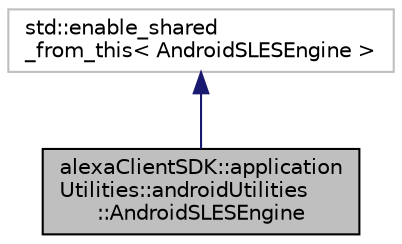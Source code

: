 digraph "alexaClientSDK::applicationUtilities::androidUtilities::AndroidSLESEngine"
{
  edge [fontname="Helvetica",fontsize="10",labelfontname="Helvetica",labelfontsize="10"];
  node [fontname="Helvetica",fontsize="10",shape=record];
  Node1 [label="alexaClientSDK::application\lUtilities::androidUtilities\l::AndroidSLESEngine",height=0.2,width=0.4,color="black", fillcolor="grey75", style="filled", fontcolor="black"];
  Node2 -> Node1 [dir="back",color="midnightblue",fontsize="10",style="solid",fontname="Helvetica"];
  Node2 [label="std::enable_shared\l_from_this\< AndroidSLESEngine \>",height=0.2,width=0.4,color="grey75", fillcolor="white", style="filled"];
}
